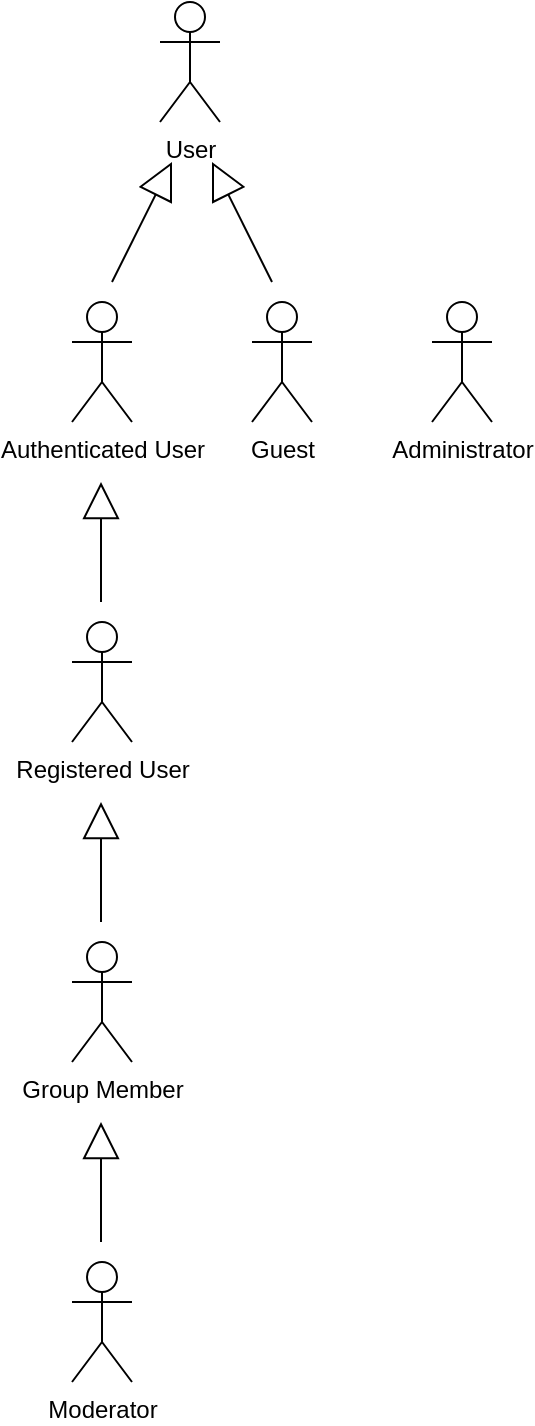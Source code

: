 <mxfile version="15.4.0" type="device"><diagram id="46OBfMrO9zNx3VmP4RbB" name="Página-1"><mxGraphModel dx="865" dy="539" grid="1" gridSize="10" guides="1" tooltips="1" connect="1" arrows="1" fold="1" page="1" pageScale="1" pageWidth="827" pageHeight="1169" math="0" shadow="0"><root><mxCell id="0"/><mxCell id="1" parent="0"/><mxCell id="Gv7xobQzKNX7eIcKIG6g-1" value="User&lt;br&gt;" style="shape=umlActor;verticalLabelPosition=bottom;verticalAlign=top;html=1;outlineConnect=0;" parent="1" vertex="1"><mxGeometry x="224" y="60" width="30" height="60" as="geometry"/></mxCell><mxCell id="Gv7xobQzKNX7eIcKIG6g-2" value="Guest" style="shape=umlActor;verticalLabelPosition=bottom;verticalAlign=top;html=1;outlineConnect=0;" parent="1" vertex="1"><mxGeometry x="270" y="210" width="30" height="60" as="geometry"/></mxCell><mxCell id="Gv7xobQzKNX7eIcKIG6g-3" value="Authenticated User" style="shape=umlActor;verticalLabelPosition=bottom;verticalAlign=top;html=1;outlineConnect=0;" parent="1" vertex="1"><mxGeometry x="180" y="210" width="30" height="60" as="geometry"/></mxCell><mxCell id="Gv7xobQzKNX7eIcKIG6g-4" value="" style="endArrow=block;endSize=16;endFill=0;html=1;" parent="1" edge="1"><mxGeometry y="40" width="160" relative="1" as="geometry"><mxPoint x="200" y="200" as="sourcePoint"/><mxPoint x="230" y="140" as="targetPoint"/><mxPoint as="offset"/></mxGeometry></mxCell><mxCell id="Gv7xobQzKNX7eIcKIG6g-7" value="" style="endArrow=block;endSize=16;endFill=0;html=1;" parent="1" edge="1"><mxGeometry y="40" width="160" relative="1" as="geometry"><mxPoint x="280" y="200" as="sourcePoint"/><mxPoint x="250" y="140" as="targetPoint"/><mxPoint as="offset"/></mxGeometry></mxCell><mxCell id="Gv7xobQzKNX7eIcKIG6g-12" value="Group Member" style="shape=umlActor;verticalLabelPosition=bottom;verticalAlign=top;html=1;outlineConnect=0;" parent="1" vertex="1"><mxGeometry x="180" y="530" width="30" height="60" as="geometry"/></mxCell><mxCell id="Gv7xobQzKNX7eIcKIG6g-15" value="Moderator" style="shape=umlActor;verticalLabelPosition=bottom;verticalAlign=top;html=1;outlineConnect=0;" parent="1" vertex="1"><mxGeometry x="180" y="690" width="30" height="60" as="geometry"/></mxCell><mxCell id="Gv7xobQzKNX7eIcKIG6g-16" value="" style="endArrow=block;endSize=16;endFill=0;html=1;" parent="1" edge="1"><mxGeometry y="40" width="160" relative="1" as="geometry"><mxPoint x="194.5" y="520" as="sourcePoint"/><mxPoint x="194.5" y="460" as="targetPoint"/><mxPoint as="offset"/></mxGeometry></mxCell><mxCell id="Gv7xobQzKNX7eIcKIG6g-17" value="" style="endArrow=block;endSize=16;endFill=0;html=1;" parent="1" edge="1"><mxGeometry y="40" width="160" relative="1" as="geometry"><mxPoint x="194.5" y="680" as="sourcePoint"/><mxPoint x="194.5" y="620" as="targetPoint"/><mxPoint as="offset"/></mxGeometry></mxCell><mxCell id="fvT_mqKdgVFEzKtyjgOU-1" value="Administrator" style="shape=umlActor;verticalLabelPosition=bottom;verticalAlign=top;html=1;outlineConnect=0;" parent="1" vertex="1"><mxGeometry x="360" y="210" width="30" height="60" as="geometry"/></mxCell><mxCell id="qi0JpB8OkC0gMqczVvVb-2" value="Registered User" style="shape=umlActor;verticalLabelPosition=bottom;verticalAlign=top;html=1;outlineConnect=0;" vertex="1" parent="1"><mxGeometry x="180" y="370" width="30" height="60" as="geometry"/></mxCell><mxCell id="qi0JpB8OkC0gMqczVvVb-3" value="" style="endArrow=block;endSize=16;endFill=0;html=1;" edge="1" parent="1"><mxGeometry y="40" width="160" relative="1" as="geometry"><mxPoint x="194.5" y="360" as="sourcePoint"/><mxPoint x="194.5" y="300" as="targetPoint"/><mxPoint as="offset"/></mxGeometry></mxCell></root></mxGraphModel></diagram></mxfile>
